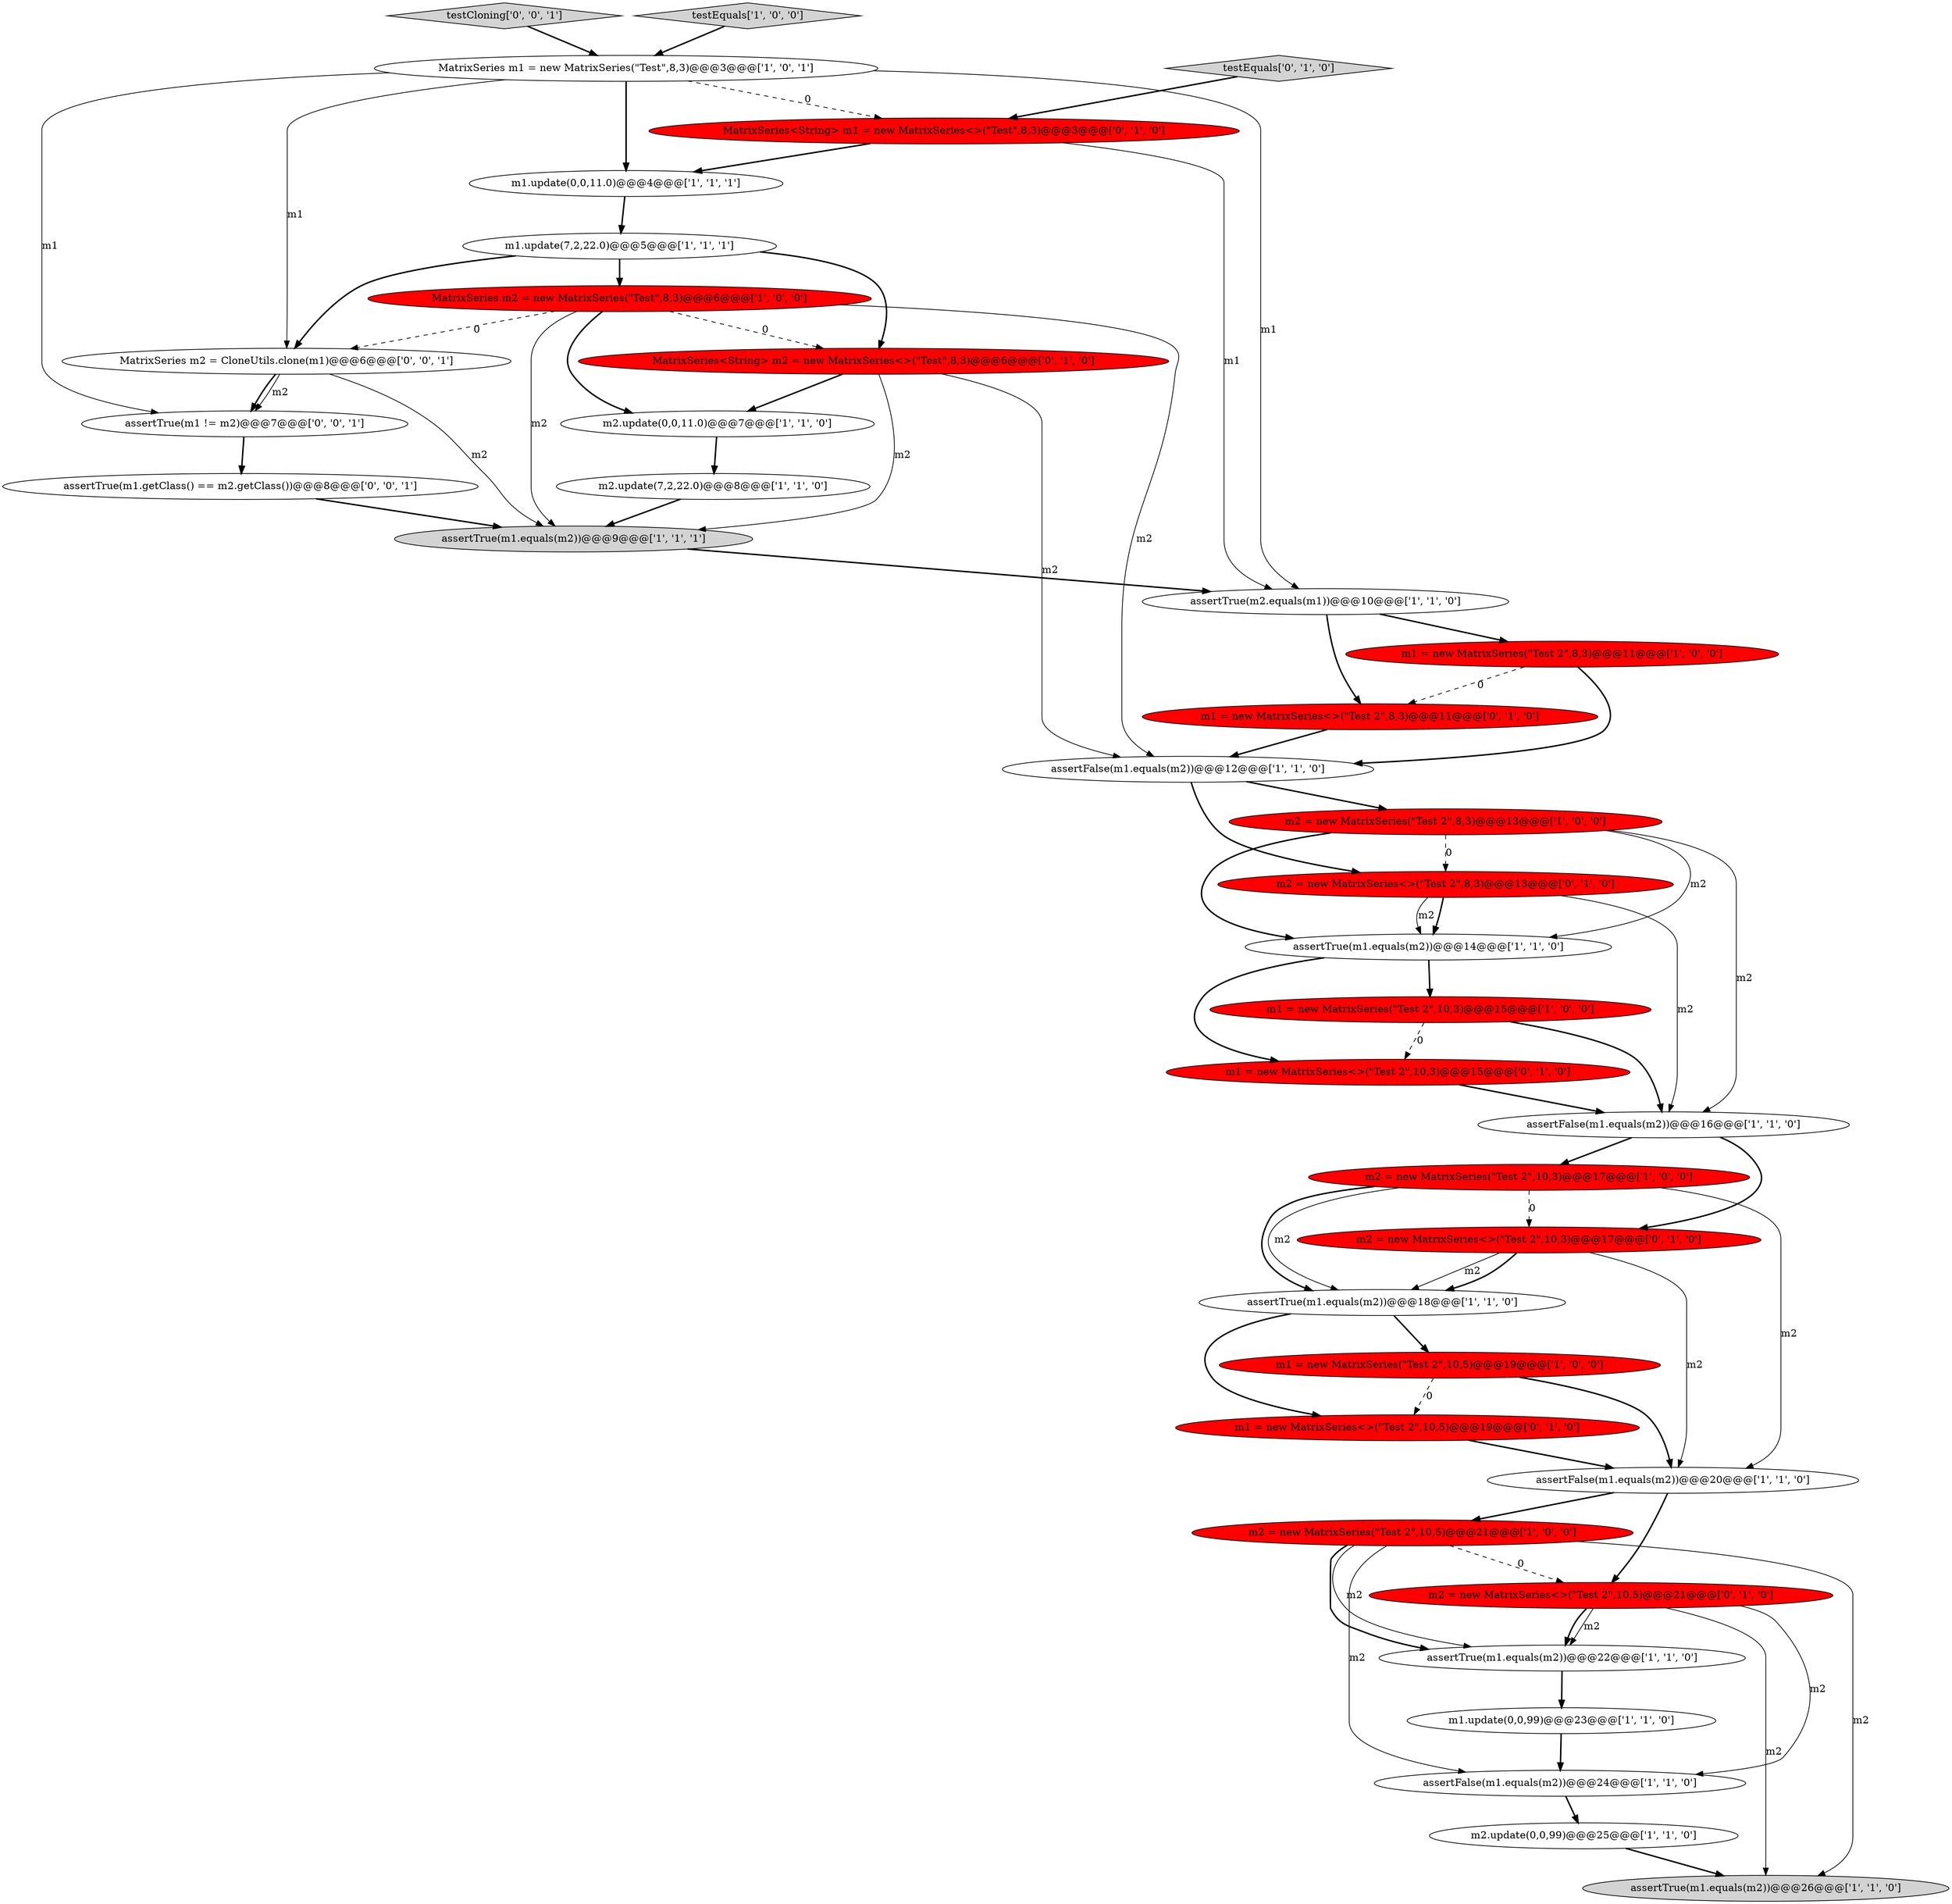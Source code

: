 digraph {
26 [style = filled, label = "testEquals['0', '1', '0']", fillcolor = lightgray, shape = diamond image = "AAA0AAABBB2BBB"];
35 [style = filled, label = "MatrixSeries m2 = CloneUtils.clone(m1)@@@6@@@['0', '0', '1']", fillcolor = white, shape = ellipse image = "AAA0AAABBB3BBB"];
8 [style = filled, label = "m2 = new MatrixSeries(\"Test 2\",10,3)@@@17@@@['1', '0', '0']", fillcolor = red, shape = ellipse image = "AAA1AAABBB1BBB"];
28 [style = filled, label = "m1 = new MatrixSeries<>(\"Test 2\",10,3)@@@15@@@['0', '1', '0']", fillcolor = red, shape = ellipse image = "AAA1AAABBB2BBB"];
27 [style = filled, label = "m2 = new MatrixSeries<>(\"Test 2\",10,5)@@@21@@@['0', '1', '0']", fillcolor = red, shape = ellipse image = "AAA1AAABBB2BBB"];
34 [style = filled, label = "assertTrue(m1.getClass() == m2.getClass())@@@8@@@['0', '0', '1']", fillcolor = white, shape = ellipse image = "AAA0AAABBB3BBB"];
36 [style = filled, label = "testCloning['0', '0', '1']", fillcolor = lightgray, shape = diamond image = "AAA0AAABBB3BBB"];
29 [style = filled, label = "MatrixSeries<String> m2 = new MatrixSeries<>(\"Test\",8,3)@@@6@@@['0', '1', '0']", fillcolor = red, shape = ellipse image = "AAA1AAABBB2BBB"];
33 [style = filled, label = "m1 = new MatrixSeries<>(\"Test 2\",10,5)@@@19@@@['0', '1', '0']", fillcolor = red, shape = ellipse image = "AAA1AAABBB2BBB"];
32 [style = filled, label = "m1 = new MatrixSeries<>(\"Test 2\",8,3)@@@11@@@['0', '1', '0']", fillcolor = red, shape = ellipse image = "AAA1AAABBB2BBB"];
12 [style = filled, label = "m2.update(0,0,99)@@@25@@@['1', '1', '0']", fillcolor = white, shape = ellipse image = "AAA0AAABBB1BBB"];
6 [style = filled, label = "m1.update(7,2,22.0)@@@5@@@['1', '1', '1']", fillcolor = white, shape = ellipse image = "AAA0AAABBB1BBB"];
10 [style = filled, label = "MatrixSeries m1 = new MatrixSeries(\"Test\",8,3)@@@3@@@['1', '0', '1']", fillcolor = white, shape = ellipse image = "AAA0AAABBB1BBB"];
0 [style = filled, label = "assertTrue(m1.equals(m2))@@@26@@@['1', '1', '0']", fillcolor = lightgray, shape = ellipse image = "AAA0AAABBB1BBB"];
14 [style = filled, label = "testEquals['1', '0', '0']", fillcolor = lightgray, shape = diamond image = "AAA0AAABBB1BBB"];
4 [style = filled, label = "assertTrue(m1.equals(m2))@@@18@@@['1', '1', '0']", fillcolor = white, shape = ellipse image = "AAA0AAABBB1BBB"];
11 [style = filled, label = "m1 = new MatrixSeries(\"Test 2\",8,3)@@@11@@@['1', '0', '0']", fillcolor = red, shape = ellipse image = "AAA1AAABBB1BBB"];
19 [style = filled, label = "assertTrue(m1.equals(m2))@@@22@@@['1', '1', '0']", fillcolor = white, shape = ellipse image = "AAA0AAABBB1BBB"];
18 [style = filled, label = "m1 = new MatrixSeries(\"Test 2\",10,5)@@@19@@@['1', '0', '0']", fillcolor = red, shape = ellipse image = "AAA1AAABBB1BBB"];
31 [style = filled, label = "m2 = new MatrixSeries<>(\"Test 2\",8,3)@@@13@@@['0', '1', '0']", fillcolor = red, shape = ellipse image = "AAA1AAABBB2BBB"];
7 [style = filled, label = "assertTrue(m1.equals(m2))@@@14@@@['1', '1', '0']", fillcolor = white, shape = ellipse image = "AAA0AAABBB1BBB"];
5 [style = filled, label = "MatrixSeries m2 = new MatrixSeries(\"Test\",8,3)@@@6@@@['1', '0', '0']", fillcolor = red, shape = ellipse image = "AAA1AAABBB1BBB"];
37 [style = filled, label = "assertTrue(m1 != m2)@@@7@@@['0', '0', '1']", fillcolor = white, shape = ellipse image = "AAA0AAABBB3BBB"];
17 [style = filled, label = "m1 = new MatrixSeries(\"Test 2\",10,3)@@@15@@@['1', '0', '0']", fillcolor = red, shape = ellipse image = "AAA1AAABBB1BBB"];
21 [style = filled, label = "assertFalse(m1.equals(m2))@@@12@@@['1', '1', '0']", fillcolor = white, shape = ellipse image = "AAA0AAABBB1BBB"];
3 [style = filled, label = "assertTrue(m1.equals(m2))@@@9@@@['1', '1', '1']", fillcolor = lightgray, shape = ellipse image = "AAA0AAABBB1BBB"];
25 [style = filled, label = "MatrixSeries<String> m1 = new MatrixSeries<>(\"Test\",8,3)@@@3@@@['0', '1', '0']", fillcolor = red, shape = ellipse image = "AAA1AAABBB2BBB"];
20 [style = filled, label = "m2 = new MatrixSeries(\"Test 2\",8,3)@@@13@@@['1', '0', '0']", fillcolor = red, shape = ellipse image = "AAA1AAABBB1BBB"];
30 [style = filled, label = "m2 = new MatrixSeries<>(\"Test 2\",10,3)@@@17@@@['0', '1', '0']", fillcolor = red, shape = ellipse image = "AAA1AAABBB2BBB"];
22 [style = filled, label = "assertFalse(m1.equals(m2))@@@24@@@['1', '1', '0']", fillcolor = white, shape = ellipse image = "AAA0AAABBB1BBB"];
1 [style = filled, label = "assertTrue(m2.equals(m1))@@@10@@@['1', '1', '0']", fillcolor = white, shape = ellipse image = "AAA0AAABBB1BBB"];
16 [style = filled, label = "m2.update(7,2,22.0)@@@8@@@['1', '1', '0']", fillcolor = white, shape = ellipse image = "AAA0AAABBB1BBB"];
23 [style = filled, label = "assertFalse(m1.equals(m2))@@@16@@@['1', '1', '0']", fillcolor = white, shape = ellipse image = "AAA0AAABBB1BBB"];
2 [style = filled, label = "m1.update(0,0,99)@@@23@@@['1', '1', '0']", fillcolor = white, shape = ellipse image = "AAA0AAABBB1BBB"];
15 [style = filled, label = "m2 = new MatrixSeries(\"Test 2\",10,5)@@@21@@@['1', '0', '0']", fillcolor = red, shape = ellipse image = "AAA1AAABBB1BBB"];
13 [style = filled, label = "m2.update(0,0,11.0)@@@7@@@['1', '1', '0']", fillcolor = white, shape = ellipse image = "AAA0AAABBB1BBB"];
24 [style = filled, label = "assertFalse(m1.equals(m2))@@@20@@@['1', '1', '0']", fillcolor = white, shape = ellipse image = "AAA0AAABBB1BBB"];
9 [style = filled, label = "m1.update(0,0,11.0)@@@4@@@['1', '1', '1']", fillcolor = white, shape = ellipse image = "AAA0AAABBB1BBB"];
11->32 [style = dashed, label="0"];
16->3 [style = bold, label=""];
18->24 [style = bold, label=""];
32->21 [style = bold, label=""];
7->17 [style = bold, label=""];
6->35 [style = bold, label=""];
23->30 [style = bold, label=""];
15->22 [style = solid, label="m2"];
3->1 [style = bold, label=""];
15->19 [style = solid, label="m2"];
15->0 [style = solid, label="m2"];
31->23 [style = solid, label="m2"];
20->23 [style = solid, label="m2"];
27->22 [style = solid, label="m2"];
11->21 [style = bold, label=""];
25->9 [style = bold, label=""];
26->25 [style = bold, label=""];
10->1 [style = solid, label="m1"];
20->31 [style = dashed, label="0"];
35->3 [style = solid, label="m2"];
14->10 [style = bold, label=""];
5->21 [style = solid, label="m2"];
4->18 [style = bold, label=""];
10->35 [style = solid, label="m1"];
19->2 [style = bold, label=""];
5->29 [style = dashed, label="0"];
23->8 [style = bold, label=""];
15->19 [style = bold, label=""];
4->33 [style = bold, label=""];
12->0 [style = bold, label=""];
30->4 [style = solid, label="m2"];
13->16 [style = bold, label=""];
17->23 [style = bold, label=""];
31->7 [style = bold, label=""];
6->29 [style = bold, label=""];
1->11 [style = bold, label=""];
9->6 [style = bold, label=""];
27->0 [style = solid, label="m2"];
20->7 [style = solid, label="m2"];
17->28 [style = dashed, label="0"];
6->5 [style = bold, label=""];
31->7 [style = solid, label="m2"];
5->3 [style = solid, label="m2"];
21->31 [style = bold, label=""];
21->20 [style = bold, label=""];
5->35 [style = dashed, label="0"];
7->28 [style = bold, label=""];
35->37 [style = bold, label=""];
34->3 [style = bold, label=""];
28->23 [style = bold, label=""];
30->4 [style = bold, label=""];
22->12 [style = bold, label=""];
33->24 [style = bold, label=""];
5->13 [style = bold, label=""];
37->34 [style = bold, label=""];
8->4 [style = solid, label="m2"];
29->21 [style = solid, label="m2"];
1->32 [style = bold, label=""];
27->19 [style = solid, label="m2"];
25->1 [style = solid, label="m1"];
10->37 [style = solid, label="m1"];
10->9 [style = bold, label=""];
27->19 [style = bold, label=""];
8->30 [style = dashed, label="0"];
35->37 [style = solid, label="m2"];
8->4 [style = bold, label=""];
29->3 [style = solid, label="m2"];
20->7 [style = bold, label=""];
2->22 [style = bold, label=""];
15->27 [style = dashed, label="0"];
24->27 [style = bold, label=""];
30->24 [style = solid, label="m2"];
10->25 [style = dashed, label="0"];
18->33 [style = dashed, label="0"];
8->24 [style = solid, label="m2"];
36->10 [style = bold, label=""];
24->15 [style = bold, label=""];
29->13 [style = bold, label=""];
}
